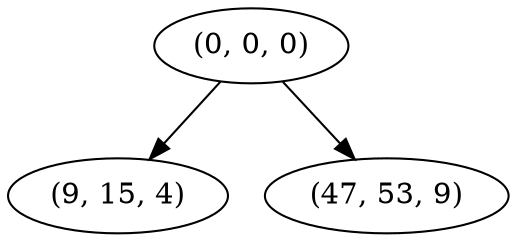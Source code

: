 digraph tree {
    "(0, 0, 0)";
    "(9, 15, 4)";
    "(47, 53, 9)";
    "(0, 0, 0)" -> "(9, 15, 4)";
    "(0, 0, 0)" -> "(47, 53, 9)";
}
